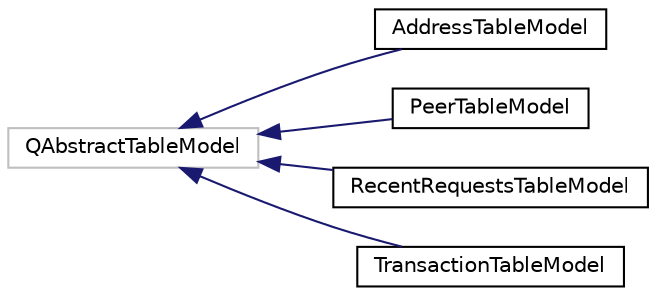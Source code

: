 digraph "Graphical Class Hierarchy"
{
  edge [fontname="Helvetica",fontsize="10",labelfontname="Helvetica",labelfontsize="10"];
  node [fontname="Helvetica",fontsize="10",shape=record];
  rankdir="LR";
  Node142 [label="QAbstractTableModel",height=0.2,width=0.4,color="grey75", fillcolor="white", style="filled"];
  Node142 -> Node0 [dir="back",color="midnightblue",fontsize="10",style="solid",fontname="Helvetica"];
  Node0 [label="AddressTableModel",height=0.2,width=0.4,color="black", fillcolor="white", style="filled",URL="$class_address_table_model.html",tooltip="Qt model of the address book in the core. "];
  Node142 -> Node144 [dir="back",color="midnightblue",fontsize="10",style="solid",fontname="Helvetica"];
  Node144 [label="PeerTableModel",height=0.2,width=0.4,color="black", fillcolor="white", style="filled",URL="$class_peer_table_model.html",tooltip="Qt model providing information about connected peers, similar to the \"getpeerinfo\" RPC call..."];
  Node142 -> Node145 [dir="back",color="midnightblue",fontsize="10",style="solid",fontname="Helvetica"];
  Node145 [label="RecentRequestsTableModel",height=0.2,width=0.4,color="black", fillcolor="white", style="filled",URL="$class_recent_requests_table_model.html",tooltip="Model for list of recently generated payment requests / divi: URIs. "];
  Node142 -> Node146 [dir="back",color="midnightblue",fontsize="10",style="solid",fontname="Helvetica"];
  Node146 [label="TransactionTableModel",height=0.2,width=0.4,color="black", fillcolor="white", style="filled",URL="$class_transaction_table_model.html",tooltip="UI model for the transaction table of a wallet. "];
}

